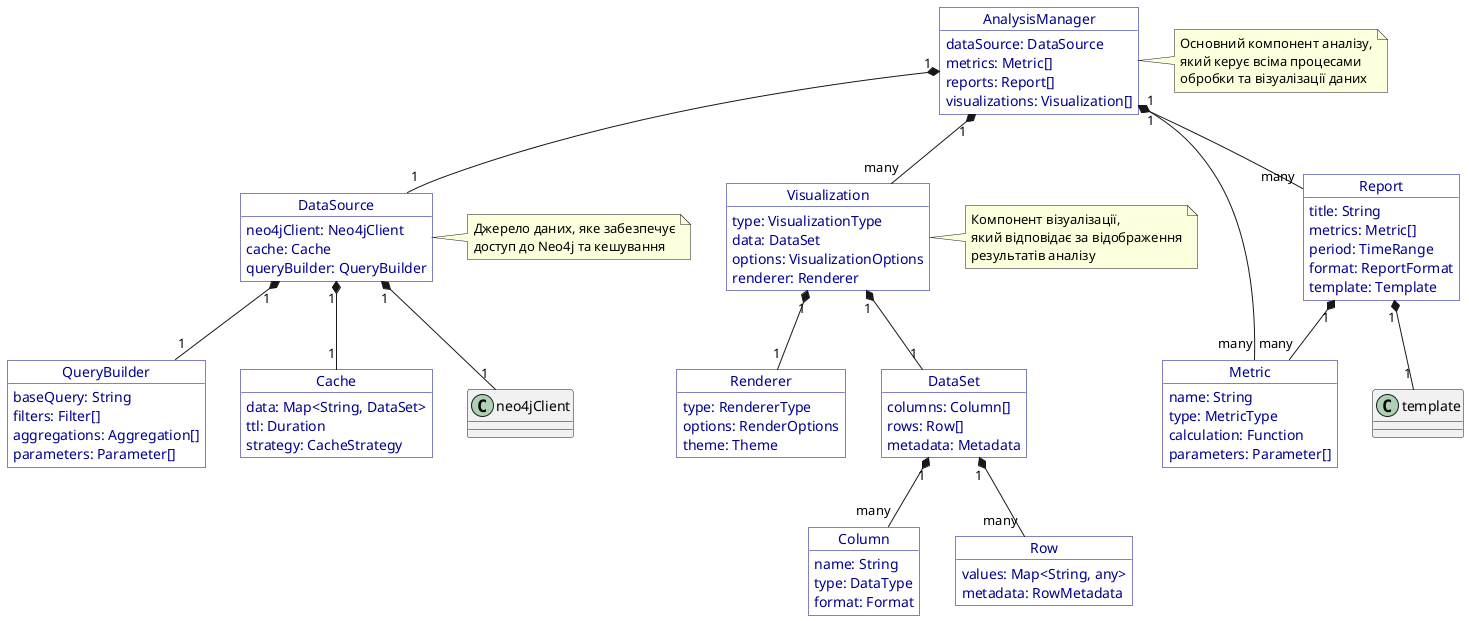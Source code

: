@startuml
skinparam object {
  BackgroundColor White
  BorderColor DarkBlue
  FontColor DarkBlue
}

object "AnalysisManager" as analysisManager {
  dataSource: DataSource
  metrics: Metric[]
  reports: Report[]
  visualizations: Visualization[]
}

object "DataSource" as dataSource {
  neo4jClient: Neo4jClient
  cache: Cache
  queryBuilder: QueryBuilder
}

object "Metric" as metric {
  name: String
  type: MetricType
  calculation: Function
  parameters: Parameter[]
}

object "Report" as report {
  title: String
  metrics: Metric[]
  period: TimeRange
  format: ReportFormat
  template: Template
}

object "Visualization" as visualization {
  type: VisualizationType
  data: DataSet
  options: VisualizationOptions
  renderer: Renderer
}

object "QueryBuilder" as queryBuilder {
  baseQuery: String
  filters: Filter[]
  aggregations: Aggregation[]
  parameters: Parameter[]
}

object "Cache" as cache {
  data: Map<String, DataSet>
  ttl: Duration
  strategy: CacheStrategy
}

object "Renderer" as renderer {
  type: RendererType
  options: RenderOptions
  theme: Theme
}

object "DataSet" as dataSet {
  columns: Column[]
  rows: Row[]
  metadata: Metadata
}

object "Column" as column {
  name: String
  type: DataType
  format: Format
}

object "Row" as row {
  values: Map<String, any>
  metadata: RowMetadata
}

analysisManager "1" *-- "1" dataSource
analysisManager "1" *-- "many" metric
analysisManager "1" *-- "many" report
analysisManager "1" *-- "many" visualization

dataSource "1" *-- "1" neo4jClient
dataSource "1" *-- "1" cache
dataSource "1" *-- "1" queryBuilder

report "1" *-- "many" metric
report "1" *-- "1" template

visualization "1" *-- "1" dataSet
visualization "1" *-- "1" renderer

dataSet "1" *-- "many" column
dataSet "1" *-- "many" row

note right of analysisManager
  Основний компонент аналізу,
  який керує всіма процесами
  обробки та візуалізації даних
end note

note right of dataSource
  Джерело даних, яке забезпечує
  доступ до Neo4j та кешування
end note

note right of visualization
  Компонент візуалізації,
  який відповідає за відображення
  результатів аналізу
end note
@enduml 